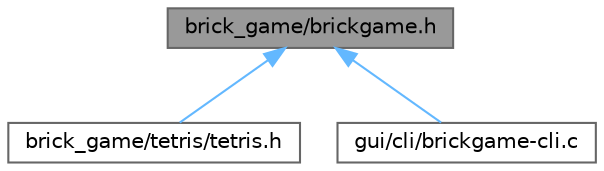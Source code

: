 digraph "brick_game/brickgame.h"
{
 // LATEX_PDF_SIZE
  bgcolor="transparent";
  edge [fontname=Helvetica,fontsize=10,labelfontname=Helvetica,labelfontsize=10];
  node [fontname=Helvetica,fontsize=10,shape=box,height=0.2,width=0.4];
  Node1 [id="Node000001",label="brick_game/brickgame.h",height=0.2,width=0.4,color="gray40", fillcolor="grey60", style="filled", fontcolor="black",tooltip="Каждая библиотека с игрой должна иметь функции: userInput принимающую на вход пользовательское действ..."];
  Node1 -> Node2 [id="edge1_Node000001_Node000002",dir="back",color="steelblue1",style="solid",tooltip=" "];
  Node2 [id="Node000002",label="brick_game/tetris/tetris.h",height=0.2,width=0.4,color="grey40", fillcolor="white", style="filled",URL="$tetris_8h.html",tooltip="Диаграмма переходов состояния FSM:"];
  Node1 -> Node3 [id="edge2_Node000001_Node000003",dir="back",color="steelblue1",style="solid",tooltip=" "];
  Node3 [id="Node000003",label="gui/cli/brickgame-cli.c",height=0.2,width=0.4,color="grey40", fillcolor="white", style="filled",URL="$brickgame-cli_8c.html",tooltip=" "];
}
